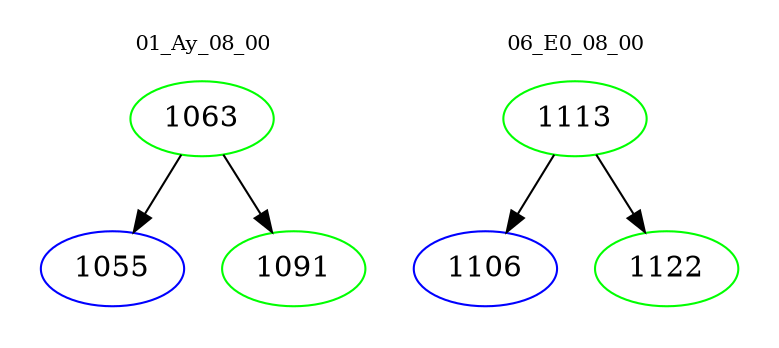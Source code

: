 digraph{
subgraph cluster_0 {
color = white
label = "01_Ay_08_00";
fontsize=10;
T0_1063 [label="1063", color="green"]
T0_1063 -> T0_1055 [color="black"]
T0_1055 [label="1055", color="blue"]
T0_1063 -> T0_1091 [color="black"]
T0_1091 [label="1091", color="green"]
}
subgraph cluster_1 {
color = white
label = "06_E0_08_00";
fontsize=10;
T1_1113 [label="1113", color="green"]
T1_1113 -> T1_1106 [color="black"]
T1_1106 [label="1106", color="blue"]
T1_1113 -> T1_1122 [color="black"]
T1_1122 [label="1122", color="green"]
}
}
